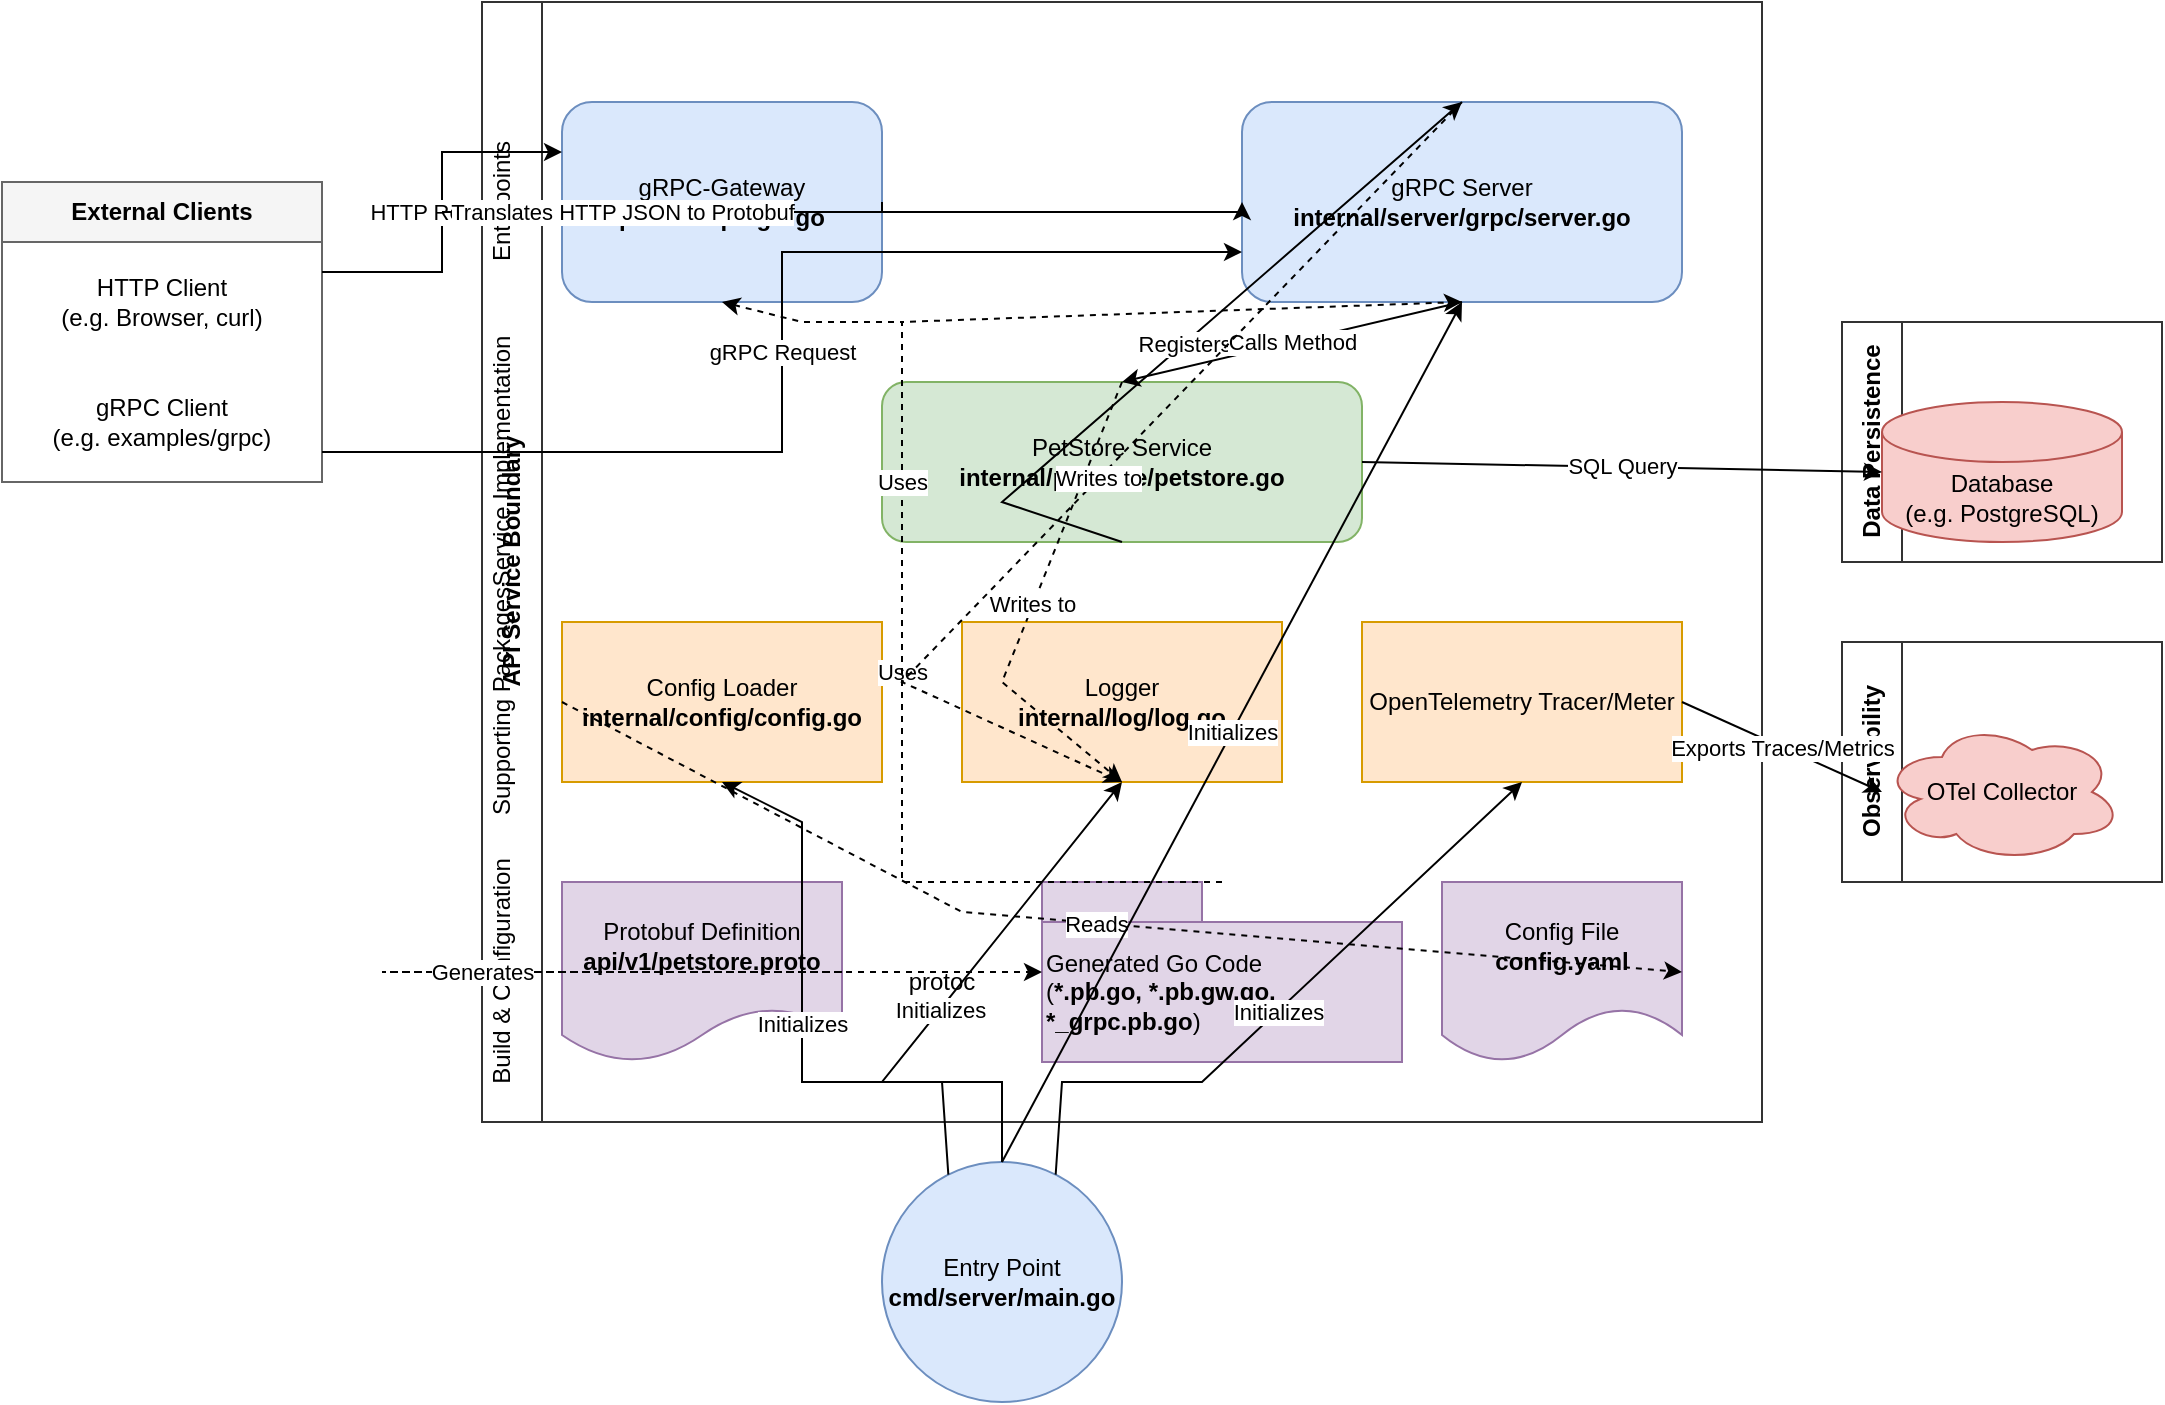 <mxGraphModel dx="1434" dy="754" grid="1" gridSize="10" guides="1" tooltips="1" connect="1" arrows="1" fold="1" page="1" pageScale="1" pageWidth="1169" pageHeight="827" math="0" shadow="0">
  <root>
    <mxCell id="0" />
    <mxCell id="1" parent="0" />
    <mxCell id="uN_Ylqg2Y2n6OK2aKx1O-1" value="External Clients" style="swimlane;fontStyle=1;childLayout=stackLayout;horizontal=1;startSize=30;horizontalStack=0;resizeParent=1;resizeParentMax=0;resizeLast=0;collapsible=1;marginBottom=0;whiteSpace=wrap;html=1;fillColor=#f5f5f5;strokeColor=#666666;" parent="1" vertex="1">
      <mxGeometry x="40" y="130" width="160" height="150" as="geometry" />
    </mxCell>
    <mxCell id="uN_Ylqg2Y2n6OK2aKx1O-2" value="HTTP Client&lt;br&gt;(e.g. Browser, curl)" style="text;html=1;strokeColor=none;fillColor=none;align=center;verticalAlign=middle;whiteSpace=wrap;rounded=0;fontStyle=0" parent="uN_Ylqg2Y2n6OK2aKx1O-1" vertex="1">
      <mxGeometry y="30" width="160" height="60" as="geometry" />
    </mxCell>
    <mxCell id="uN_Ylqg2Y2n6OK2aKx1O-3" value="gRPC Client&lt;br&gt;(e.g. examples/grpc)" style="text;html=1;strokeColor=none;fillColor=none;align=center;verticalAlign=middle;whiteSpace=wrap;rounded=0;" parent="uN_Ylqg2Y2n6OK2aKx1O-1" vertex="1">
      <mxGeometry y="90" width="160" height="60" as="geometry" />
    </mxCell>
    <mxCell id="uN_Ylqg2Y2n6OK2aKx1O-4" value="API Service Boundary" style="swimlane;startSize=30;collapsible=0;childLayout=stackLayout;resizeParent=0;resizeLast=0;horizontal=0;fontStyle=1;html=1;strokeColor=#333333;fillColor=none;" parent="1" vertex="1">
      <mxGeometry x="280" y="40" width="640" height="560" as="geometry" />
    </mxCell>
    <mxCell id="uN_Ylqg2Y2n6OK2aKx1O-5" value="Entrypoints" style="swimlane;startSize=20;collapsible=0;childLayout=stackLayout;resizeParent=0;resizeLast=0;horizontal=0;fontStyle=0;html=1;horizontalStack=0;resizeParentMax=0;marginBottom=0;strokeColor=none;fillColor=none;" parent="uN_Ylqg2Y2n6OK2aKx1O-4" vertex="1">
      <mxGeometry y="30" width="640" height="140" as="geometry" />
    </mxCell>
    <mxCell id="uN_Ylqg2Y2n6OK2aKx1O-6" value="gRPC-Gateway&lt;br&gt;&lt;b&gt;petstore.pb.gw.go&lt;/b&gt;" style="rounded=1;whiteSpace=wrap;html=1;fillColor=#dae8fc;strokeColor=#6c8ebf;" parent="uN_Ylqg2Y2n6OK2aKx1O-5" vertex="1">
      <mxGeometry x="40" y="20" width="160" height="100" as="geometry" />
    </mxCell>
    <mxCell id="uN_Ylqg2Y2n6OK2aKx1O-7" value="gRPC Server&lt;br&gt;&lt;b&gt;internal/server/grpc/server.go&lt;/b&gt;" style="rounded=1;whiteSpace=wrap;html=1;fillColor=#dae8fc;strokeColor=#6c8ebf;" parent="uN_Ylqg2Y2n6OK2aKx1O-5" vertex="1">
      <mxGeometry x="380" y="20" width="220" height="100" as="geometry" />
    </mxCell>
    <mxCell id="uN_Ylqg2Y2n6OK2aKx1O-8" value="Service Implementation" style="swimlane;startSize=20;collapsible=0;childLayout=stackLayout;resizeParent=0;resizeLast=0;horizontal=0;fontStyle=0;html=1;horizontalStack=0;resizeParentMax=0;marginBottom=0;strokeColor=none;fillColor=none;" parent="uN_Ylqg2Y2n6OK2aKx1O-4" vertex="1">
      <mxGeometry y="170" width="640" height="120" as="geometry" />
    </mxCell>
    <mxCell id="uN_Ylqg2Y2n6OK2aKx1O-9" value="PetStore Service&lt;br&gt;&lt;b&gt;internal/petstore/petstore.go&lt;/b&gt;" style="rounded=1;whiteSpace=wrap;html=1;fillColor=#d5e8d4;strokeColor=#82b366;" parent="uN_Ylqg2Y2n6OK2aKx1O-8" vertex="1">
      <mxGeometry x="200" y="20" width="240" height="80" as="geometry" />
    </mxCell>
    <mxCell id="uN_Ylqg2Y2n6OK2aKx1O-10" value="Supporting Packages" style="swimlane;startSize=20;collapsible=0;childLayout=stackLayout;resizeParent=0;resizeLast=0;horizontal=0;fontStyle=0;html=1;horizontalStack=0;resizeParentMax=0;marginBottom=0;strokeColor=none;fillColor=none;" parent="uN_Ylqg2Y2n6OK2aKx1O-4" vertex="1">
      <mxGeometry y="290" width="640" height="120" as="geometry" />
    </mxCell>
    <mxCell id="uN_Ylqg2Y2n6OK2aKx1O-11" value="Config Loader&lt;br&gt;&lt;b&gt;internal/config/config.go&lt;/b&gt;" style="rounded=0;whiteSpace=wrap;html=1;fillColor=#ffe6cc;strokeColor=#d79b00;" parent="uN_Ylqg2Y2n6OK2aKx1O-10" vertex="1">
      <mxGeometry x="40" y="20" width="160" height="80" as="geometry" />
    </mxCell>
    <mxCell id="uN_Ylqg2Y2n6OK2aKx1O-12" value="Logger&lt;br&gt;&lt;b&gt;internal/log/log.go&lt;/b&gt;" style="rounded=0;whiteSpace=wrap;html=1;fillColor=#ffe6cc;strokeColor=#d79b00;" parent="uN_Ylqg2Y2n6OK2aKx1O-10" vertex="1">
      <mxGeometry x="240" y="20" width="160" height="80" as="geometry" />
    </mxCell>
    <mxCell id="uN_Ylqg2Y2n6OK2aKx1O-13" value="OpenTelemetry Tracer/Meter" style="rounded=0;whiteSpace=wrap;html=1;fillColor=#ffe6cc;strokeColor=#d79b00;" parent="uN_Ylqg2Y2n6OK2aKx1O-10" vertex="1">
      <mxGeometry x="440" y="20" width="160" height="80" as="geometry" />
    </mxCell>
    <mxCell id="uN_Ylqg2Y2n6OK2aKx1O-14" value="Build &amp;amp; Configuration" style="swimlane;startSize=20;collapsible=0;childLayout=stackLayout;resizeParent=0;resizeLast=0;horizontal=0;fontStyle=0;html=1;horizontalStack=0;resizeParentMax=0;marginBottom=0;strokeColor=none;fillColor=none;" parent="uN_Ylqg2Y2n6OK2aKx1O-4" vertex="1">
      <mxGeometry y="410" width="640" height="150" as="geometry" />
    </mxCell>
    <mxCell id="uN_Ylqg2Y2n6OK2aKx1O-15" value="Protobuf Definition&lt;br&gt;&lt;b&gt;api/v1/petstore.proto&lt;/b&gt;" style="shape=document;whiteSpace=wrap;html=1;boundedLbl=1;fillColor=#e1d5e7;strokeColor=#9673a6;" parent="uN_Ylqg2Y2n6OK2aKx1O-14" vertex="1">
      <mxGeometry x="40" y="30" width="140" height="90" as="geometry" />
    </mxCell>
    <mxCell id="uN_Ylqg2Y2n6OK2aKx1O-16" value="protoc" style="text;html=1;strokeColor=none;fillColor=none;align=center;verticalAlign=middle;whiteSpace=wrap;rounded=0;" parent="uN_Ylqg2Y2n6OK2aKx1O-14" vertex="1">
      <mxGeometry x="200" y="65" width="60" height="30" as="geometry" />
    </mxCell>
    <mxCell id="uN_Ylqg2Y2n6OK2aKx1O-17" value="Generated Go Code&lt;br&gt;(&lt;b&gt;*.pb.go, *.pb.gw.go, *_grpc.pb.go&lt;/b&gt;)" style="shape=folder;whiteSpace=wrap;html=1;boundedLbl=1;fillColor=#e1d5e7;strokeColor=#9673a6;tabWidth=80;tabHeight=20;tabPosition=left;align=left;marginLeft=10;" parent="uN_Ylqg2Y2n6OK2aKx1O-14" vertex="1">
      <mxGeometry x="280" y="30" width="180" height="90" as="geometry" />
    </mxCell>
    <mxCell id="uN_Ylqg2Y2n6OK2aKx1O-18" value="Config File&lt;br&gt;&lt;b&gt;config.yaml&lt;/b&gt;" style="shape=document;whiteSpace=wrap;html=1;boundedLbl=1;fillColor=#e1d5e7;strokeColor=#9673a6;" parent="uN_Ylqg2Y2n6OK2aKx1O-14" vertex="1">
      <mxGeometry x="480" y="30" width="120" height="90" as="geometry" />
    </mxCell>
    <mxCell id="uN_Ylqg2Y2n6OK2aKx1O-19" value="Data Persistence" style="swimlane;startSize=30;collapsible=0;childLayout=stackLayout;resizeParent=0;resizeLast=0;horizontal=0;fontStyle=1;html=1;strokeColor=#333333;fillColor=none;" parent="1" vertex="1">
      <mxGeometry x="960" y="200" width="160" height="120" as="geometry" />
    </mxCell>
    <mxCell id="uN_Ylqg2Y2n6OK2aKx1O-20" value="Database&lt;br&gt;(e.g. PostgreSQL)" style="shape=cylinder3;whiteSpace=wrap;html=1;boundedLbl=1;backgroundOutline=1;size=15;fillColor=#f8cecc;strokeColor=#b85450;" parent="uN_Ylqg2Y2n6OK2aKx1O-19" vertex="1">
      <mxGeometry x="20" y="40" width="120" height="70" as="geometry" />
    </mxCell>
    <mxCell id="uN_Ylqg2Y2n6OK2aKx1O-21" value="Observability" style="swimlane;startSize=30;collapsible=0;childLayout=stackLayout;resizeParent=0;resizeLast=0;horizontal=0;fontStyle=1;html=1;strokeColor=#333333;fillColor=none;" parent="1" vertex="1">
      <mxGeometry x="960" y="360" width="160" height="120" as="geometry" />
    </mxCell>
    <mxCell id="uN_Ylqg2Y2n6OK2aKx1O-22" value="OTel Collector" style="shape=cloud;whiteSpace=wrap;html=1;fillColor=#f8cecc;strokeColor=#b85450;" parent="uN_Ylqg2Y2n6OK2aKx1O-21" vertex="1">
      <mxGeometry x="20" y="40" width="120" height="70" as="geometry" />
    </mxCell>
    <mxCell id="uN_Ylqg2Y2n6OK2aKx1O-23" value="Entry Point&lt;br&gt;&lt;b&gt;cmd/server/main.go&lt;/b&gt;" style="ellipse;whiteSpace=wrap;html=1;aspect=fixed;fillColor=#dae8fc;strokeColor=#6c8ebf;" parent="1" vertex="1">
      <mxGeometry x="480" y="620" width="120" height="120" as="geometry" />
    </mxCell>
    <mxCell id="uN_Ylqg2Y2n6OK2aKx1O-25" value="HTTP Request" style="edgeStyle=orthogonalEdgeStyle;rounded=0;orthogonalLoop=1;jettySize=auto;html=1;exitX=1;exitY=0.25;exitDx=0;exitDy=0;entryX=0;entryY=0.25;entryDx=0;entryDy=0;" parent="1" source="uN_Ylqg2Y2n6OK2aKx1O-2" target="uN_Ylqg2Y2n6OK2aKx1O-6" edge="1">
      <mxGeometry relative="1" as="geometry" />
    </mxCell>
    <mxCell id="uN_Ylqg2Y2n6OK2aKx1O-26" value="gRPC Request" style="edgeStyle=orthogonalEdgeStyle;rounded=0;orthogonalLoop=1;jettySize=auto;html=1;exitX=1;exitY=0.75;exitDx=0;exitDy=0;entryX=0;entryY=0.75;entryDx=0;entryDy=0;" parent="1" source="uN_Ylqg2Y2n6OK2aKx1O-3" target="uN_Ylqg2Y2n6OK2aKx1O-7" edge="1">
      <mxGeometry relative="1" as="geometry" />
    </mxCell>
    <mxCell id="uN_Ylqg2Y2n6OK2aKx1O-27" value="Translates HTTP JSON to Protobuf" style="edgeStyle=orthogonalEdgeStyle;rounded=0;orthogonalLoop=1;jettySize=auto;html=1;exitX=1;exitY=0.5;exitDx=0;exitDy=0;entryX=0;entryY=0.5;entryDx=0;entryDy=0;" parent="1" source="uN_Ylqg2Y2n6OK2aKx1O-6" target="uN_Ylqg2Y2n6OK2aKx1O-7" edge="1">
      <mxGeometry relative="1" as="geometry">
        <mxPoint x="290" y="140" as="sourcePoint" />
        <Array as="points">
          <mxPoint x="260" y="145" />
          <mxPoint x="260" y="145" />
        </Array>
      </mxGeometry>
    </mxCell>
    <mxCell id="uN_Ylqg2Y2n6OK2aKx1O-28" value="Registers" style="endArrow=classic;html=1;rounded=0;exitX=0.5;exitY=1;exitDx=0;exitDy=0;entryX=0.5;entryY=0;entryDx=0;entryDy=0;" parent="1" source="uN_Ylqg2Y2n6OK2aKx1O-9" target="uN_Ylqg2Y2n6OK2aKx1O-7" edge="1">
      <mxGeometry width="50" height="50" relative="1" as="geometry">
        <mxPoint x="500" y="300" as="sourcePoint" />
        <mxPoint x="550" y="250" as="targetPoint" />
        <Array as="points">
          <mxPoint x="540" y="290" />
        </Array>
      </mxGeometry>
    </mxCell>
    <mxCell id="uN_Ylqg2Y2n6OK2aKx1O-29" value="Calls Method" style="endArrow=classic;html=1;rounded=0;exitX=0.5;exitY=1;exitDx=0;exitDy=0;entryX=0.5;entryY=0;entryDx=0;entryDy=0;" parent="1" source="uN_Ylqg2Y2n6OK2aKx1O-7" target="uN_Ylqg2Y2n6OK2aKx1O-9" edge="1">
      <mxGeometry width="50" height="50" relative="1" as="geometry">
        <mxPoint x="500" y="240" as="sourcePoint" />
        <mxPoint x="550" y="190" as="targetPoint" />
      </mxGeometry>
    </mxCell>
    <mxCell id="uN_Ylqg2Y2n6OK2aKx1O-30" value="SQL Query" style="endArrow=classic;html=1;rounded=0;exitX=1;exitY=0.5;exitDx=0;exitDy=0;entryX=0;entryY=0.5;entryDx=0;entryDy=0;" parent="1" source="uN_Ylqg2Y2n6OK2aKx1O-9" target="uN_Ylqg2Y2n6OK2aKx1O-20" edge="1">
      <mxGeometry width="50" height="50" relative="1" as="geometry">
        <mxPoint x="850" y="350" as="sourcePoint" />
        <mxPoint x="900" y="300" as="targetPoint" />
      </mxGeometry>
    </mxCell>
    <mxCell id="uN_Ylqg2Y2n6OK2aKx1O-31" value="Reads" style="endArrow=classic;html=1;rounded=0;exitX=0;exitY=0.5;exitDx=0;exitDy=0;entryX=1;entryY=0.5;entryDx=0;entryDy=0;dashed=1;" parent="1" source="uN_Ylqg2Y2n6OK2aKx1O-11" target="uN_Ylqg2Y2n6OK2aKx1O-18" edge="1">
      <mxGeometry width="50" height="50" relative="1" as="geometry">
        <mxPoint x="690" y="500" as="sourcePoint" />
        <mxPoint x="740" y="450" as="targetPoint" />
        <Array as="points">
          <mxPoint x="520" y="495" />
        </Array>
      </mxGeometry>
    </mxCell>
    <mxCell id="uN_Ylqg2Y2n6OK2aKx1O-32" value="Generates" style="endArrow=classic;html=1;rounded=0;exitX=1;exitY=0.5;exitDx=0;exitDy=0;entryX=0;entryY=0.5;entryDx=0;entryDy=0;dashed=1;" parent="1" source="uN_Ylqg2Y2n6OK2aKx1O-15" target="uN_Ylqg2Y2n6OK2aKx1O-17" edge="1">
      <mxGeometry width="50" height="50" relative="1" as="geometry">
        <mxPoint x="200" y="520" as="sourcePoint" />
        <mxPoint x="250" y="470" as="targetPoint" />
        <Array as="points">
          <mxPoint x="230" y="525" />
        </Array>
      </mxGeometry>
    </mxCell>
    <mxCell id="uN_Ylqg2Y2n6OK2aKx1O-33" value="Uses" style="endArrow=classic;html=1;rounded=0;exitX=0.5;exitY=0;exitDx=0;exitDy=0;entryX=0.5;entryY=1;entryDx=0;entryDy=0;dashed=1;" parent="1" source="uN_Ylqg2Y2n6OK2aKx1O-17" target="uN_Ylqg2Y2n6OK2aKx1O-6" edge="1">
      <mxGeometry width="50" height="50" relative="1" as="geometry">
        <mxPoint x="400" y="480" as="sourcePoint" />
        <mxPoint x="450" y="430" as="targetPoint" />
        <Array as="points">
          <mxPoint x="490" y="480" />
          <mxPoint x="490" y="200" />
          <mxPoint x="440" y="200" />
        </Array>
      </mxGeometry>
    </mxCell>
    <mxCell id="uN_Ylqg2Y2n6OK2aKx1O-34" value="Uses" style="endArrow=classic;html=1;rounded=0;exitX=0.5;exitY=0;exitDx=0;exitDy=0;entryX=0.5;entryY=1;entryDx=0;entryDy=0;dashed=1;" parent="1" source="uN_Ylqg2Y2n6OK2aKx1O-17" target="uN_Ylqg2Y2n6OK2aKx1O-7" edge="1">
      <mxGeometry width="50" height="50" relative="1" as="geometry">
        <mxPoint x="500" y="490" as="sourcePoint" />
        <mxPoint x="550" y="440" as="targetPoint" />
        <Array as="points">
          <mxPoint x="490" y="480" />
          <mxPoint x="490" y="200" />
        </Array>
      </mxGeometry>
    </mxCell>
    <mxCell id="uN_Ylqg2Y2n6OK2aKx1O-35" value="Initializes" style="endArrow=classic;html=1;rounded=0;exitX=0.5;exitY=0;exitDx=0;exitDy=0;entryX=0.5;entryY=1;entryDx=0;entryDy=0;" parent="1" source="uN_Ylqg2Y2n6OK2aKx1O-23" target="uN_Ylqg2Y2n6OK2aKx1O-7" edge="1">
      <mxGeometry width="50" height="50" relative="1" as="geometry">
        <mxPoint x="550" y="620" as="sourcePoint" />
        <mxPoint x="600" y="570" as="targetPoint" />
      </mxGeometry>
    </mxCell>
    <mxCell id="uN_Ylqg2Y2n6OK2aKx1O-36" value="Initializes" style="endArrow=classic;html=1;rounded=0;exitX=0.25;exitY=0;exitDx=0;exitDy=0;entryX=0.5;entryY=1;entryDx=0;entryDy=0;" parent="1" source="uN_Ylqg2Y2n6OK2aKx1O-23" target="uN_Ylqg2Y2n6OK2aKx1O-11" edge="1">
      <mxGeometry width="50" height="50" relative="1" as="geometry">
        <mxPoint x="520" y="630" as="sourcePoint" />
        <mxPoint x="570" y="580" as="targetPoint" />
        <Array as="points">
          <mxPoint x="510" y="580" />
          <mxPoint x="440" y="580" />
          <mxPoint x="440" y="450" />
        </Array>
      </mxGeometry>
    </mxCell>
    <mxCell id="uN_Ylqg2Y2n6OK2aKx1O-37" value="Initializes" style="endArrow=classic;html=1;rounded=0;exitX=0.5;exitY=0;exitDx=0;exitDy=0;entryX=0.5;entryY=1;entryDx=0;entryDy=0;" parent="1" source="uN_Ylqg2Y2n6OK2aKx1O-23" target="uN_Ylqg2Y2n6OK2aKx1O-12" edge="1">
      <mxGeometry width="50" height="50" relative="1" as="geometry">
        <mxPoint x="550" y="630" as="sourcePoint" />
        <mxPoint x="600" y="580" as="targetPoint" />
        <Array as="points">
          <mxPoint x="540" y="580" />
          <mxPoint x="480" y="580" />
        </Array>
      </mxGeometry>
    </mxCell>
    <mxCell id="uN_Ylqg2Y2n6OK2aKx1O-38" value="Initializes" style="endArrow=classic;html=1;rounded=0;exitX=0.75;exitY=0;exitDx=0;exitDy=0;entryX=0.5;entryY=1;entryDx=0;entryDy=0;" parent="1" source="uN_Ylqg2Y2n6OK2aKx1O-23" target="uN_Ylqg2Y2n6OK2aKx1O-13" edge="1">
      <mxGeometry width="50" height="50" relative="1" as="geometry">
        <mxPoint x="580" y="630" as="sourcePoint" />
        <mxPoint x="630" y="580" as="targetPoint" />
        <Array as="points">
          <mxPoint x="570" y="580" />
          <mxPoint x="640" y="580" />
        </Array>
      </mxGeometry>
    </mxCell>
    <mxCell id="uN_Ylqg2Y2n6OK2aKx1O-39" value="Exports Traces/Metrics" style="endArrow=classic;html=1;rounded=0;exitX=1;exitY=0.5;exitDx=0;exitDy=0;entryX=0;entryY=0.5;entryDx=0;entryDy=0;" parent="1" source="uN_Ylqg2Y2n6OK2aKx1O-13" target="uN_Ylqg2Y2n6OK2aKx1O-22" edge="1">
      <mxGeometry width="50" height="50" relative="1" as="geometry">
        <mxPoint x="850" y="460" as="sourcePoint" />
        <mxPoint x="900" y="410" as="targetPoint" />
      </mxGeometry>
    </mxCell>
    <mxCell id="uN_Ylqg2Y2n6OK2aKx1O-40" value="Writes to" style="endArrow=classic;html=1;rounded=0;exitX=0.5;exitY=0;exitDx=0;exitDy=0;entryX=0.5;entryY=1;entryDx=0;entryDy=0;dashed=1;" parent="1" source="uN_Ylqg2Y2n6OK2aKx1O-9" target="uN_Ylqg2Y2n6OK2aKx1O-12" edge="1">
      <mxGeometry width="50" height="50" relative="1" as="geometry">
        <mxPoint x="550" y="380" as="sourcePoint" />
        <mxPoint x="600" y="330" as="targetPoint" />
        <Array as="points">
          <mxPoint x="540" y="380" />
        </Array>
      </mxGeometry>
    </mxCell>
    <mxCell id="uN_Ylqg2Y2n6OK2aKx1O-41" value="Writes to" style="endArrow=classic;html=1;rounded=0;exitX=0.5;exitY=0;exitDx=0;exitDy=0;entryX=0.5;entryY=1;entryDx=0;entryDy=0;dashed=1;" parent="1" source="uN_Ylqg2Y2n6OK2aKx1O-7" target="uN_Ylqg2Y2n6OK2aKx1O-12" edge="1">
      <mxGeometry width="50" height="50" relative="1" as="geometry">
        <mxPoint x="500" y="200" as="sourcePoint" />
        <mxPoint x="550" y="150" as="targetPoint" />
        <Array as="points">
          <mxPoint x="490" y="380" />
        </Array>
      </mxGeometry>
    </mxCell>
  </root>
</mxGraphModel>
